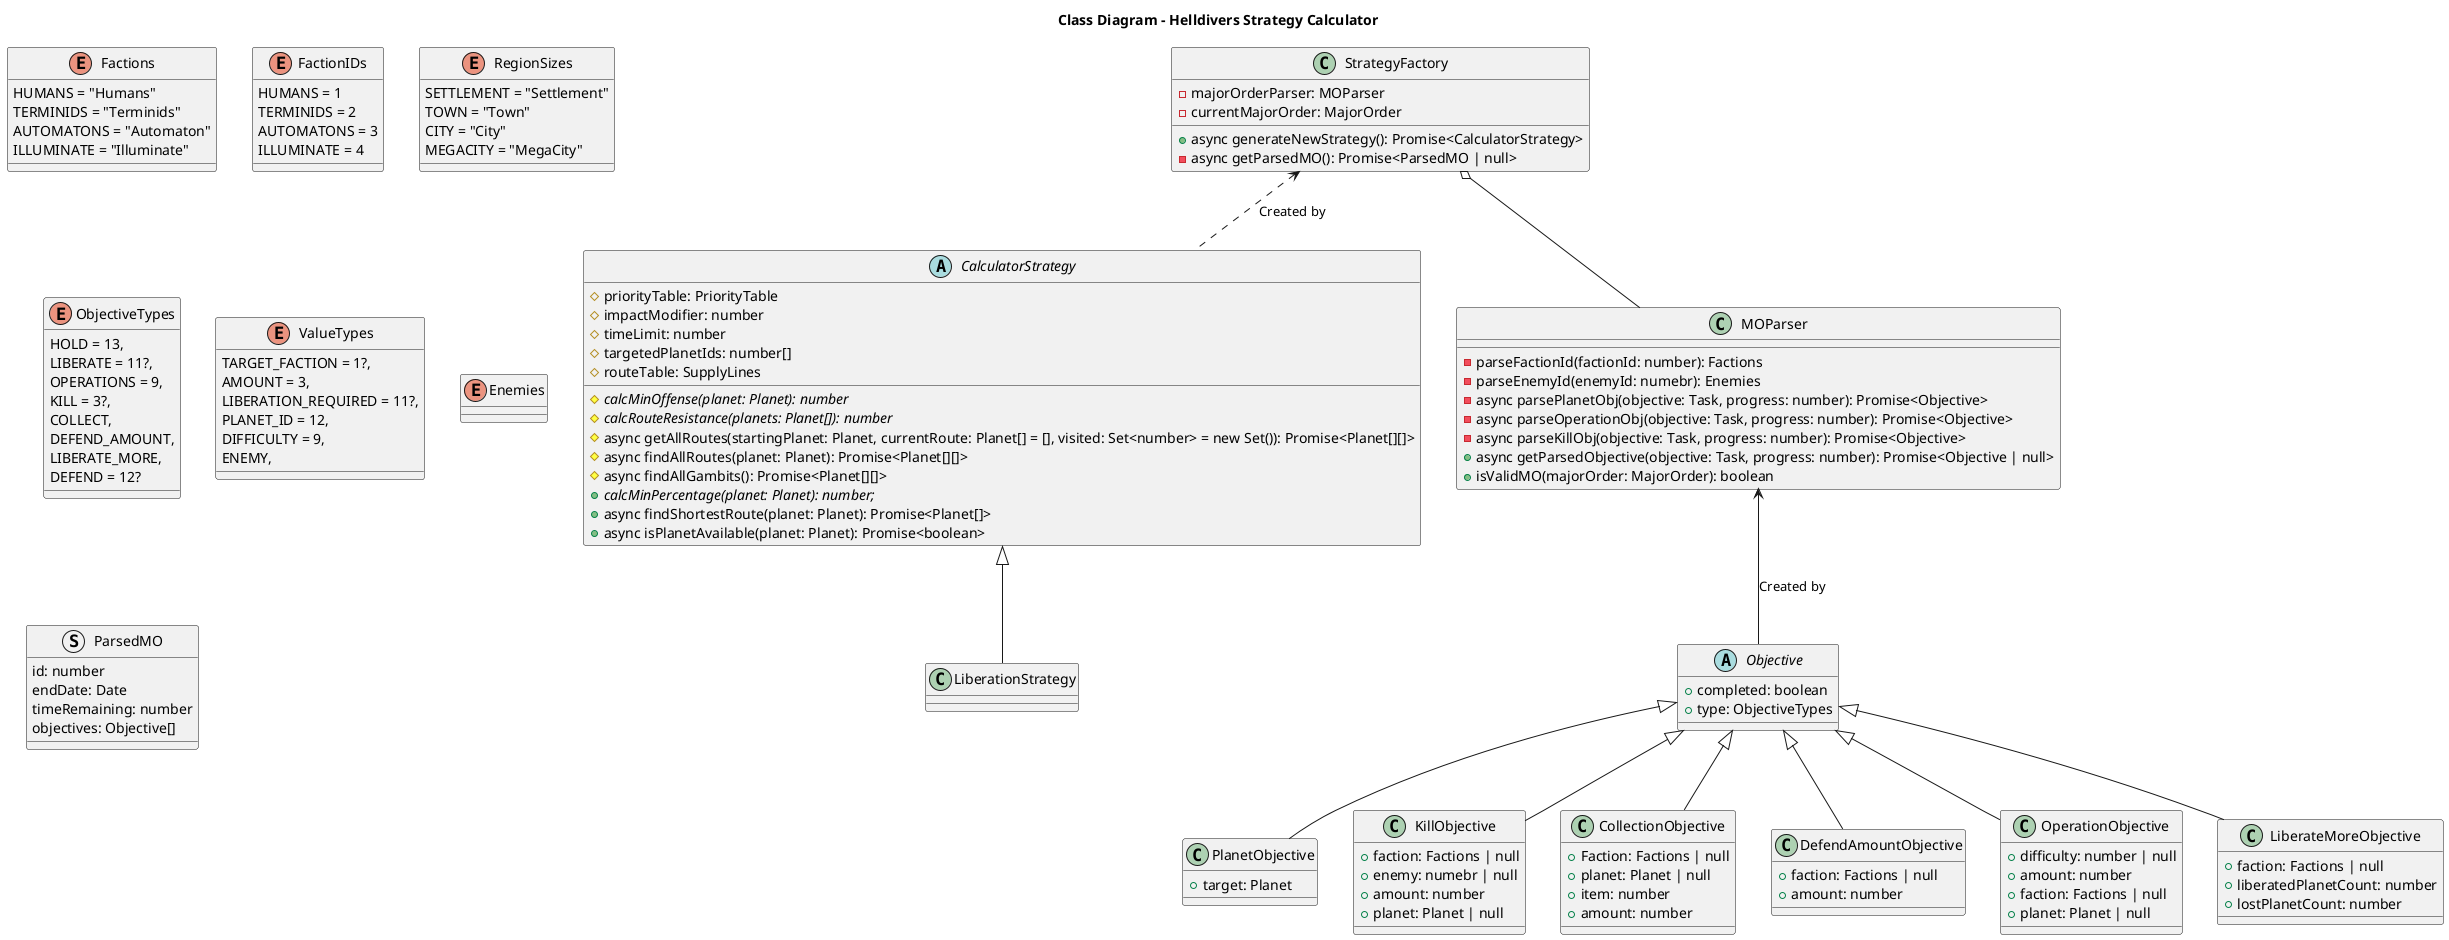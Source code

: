 @startuml HelldiversStrategyCalculator
title Class Diagram - Helldivers Strategy Calculator

abstract class CalculatorStrategy {
    # priorityTable: PriorityTable
    # impactModifier: number
    # timeLimit: number
    # targetedPlanetIds: number[]
    # routeTable: SupplyLines

    # {abstract} calcMinOffense(planet: Planet): number
    # {abstract} calcRouteResistance(planets: Planet[]): number
    # async getAllRoutes(startingPlanet: Planet, currentRoute: Planet[] = [], visited: Set<number> = new Set()): Promise<Planet[][]>
    # async findAllRoutes(planet: Planet): Promise<Planet[][]>
    # async findAllGambits(): Promise<Planet[][]>
    + {abstract} calcMinPercentage(planet: Planet): number;
    + async findShortestRoute(planet: Planet): Promise<Planet[]>
    + async isPlanetAvailable(planet: Planet): Promise<boolean>
}

class LiberationStrategy extends CalculatorStrategy {

}

class MOParser {
    - parseFactionId(factionId: number): Factions
    - parseEnemyId(enemyId: numebr): Enemies
    - async parsePlanetObj(objective: Task, progress: number): Promise<Objective>
    - async parseOperationObj(objective: Task, progress: number): Promise<Objective>
    - async parseKillObj(objective: Task, progress: number): Promise<Objective>
    + async getParsedObjective(objective: Task, progress: number): Promise<Objective | null>
    + isValidMO(majorOrder: MajorOrder): boolean
}

class StrategyFactory {
    - majorOrderParser: MOParser
    - currentMajorOrder: MajorOrder

    + async generateNewStrategy(): Promise<CalculatorStrategy>
    - async getParsedMO(): Promise<ParsedMO | null>

}

abstract class Objective {
    + completed: boolean
    + type: ObjectiveTypes
}

class PlanetObjective extends Objective {
    + target: Planet
}

class KillObjective extends Objective {
    + faction: Factions | null
    + enemy: numebr | null
    + amount: number
    + planet: Planet | null
}

class CollectionObjective extends Objective {
    + Faction: Factions | null
    + planet: Planet | null
    + item: number
    + amount: number
}

class DefendAmountObjective extends Objective {
    + faction: Factions | null
    + amount: number
}

class OperationObjective extends Objective {
    + difficulty: number | null
    + amount: number
    + faction: Factions | null
    + planet: Planet | null
}

class LiberateMoreObjective extends Objective {
    + faction: Factions | null
    + liberatedPlanetCount: number
    + lostPlanetCount: number
}

enum Factions {
    HUMANS = "Humans"
    TERMINIDS = "Terminids"
    AUTOMATONS = "Automaton"
    ILLUMINATE = "Illuminate"
}

enum FactionIDs {
    HUMANS = 1
    TERMINIDS = 2
    AUTOMATONS = 3
    ILLUMINATE = 4
}

enum RegionSizes {
    SETTLEMENT = "Settlement"
    TOWN = "Town"
    CITY = "City"
    MEGACITY = "MegaCity"
}

enum ObjectiveTypes {
    'TODO: Find the IDs
    HOLD = 13,
    LIBERATE = 11?,
    OPERATIONS = 9,
    KILL = 3?,
    COLLECT,
    DEFEND_AMOUNT,
    LIBERATE_MORE,
    DEFEND = 12?
}

enum ValueTypes {
    'These values need checking
    TARGET_FACTION = 1?,
    AMOUNT = 3,
    LIBERATION_REQUIRED = 11?,
    PLANET_ID = 12,
    DIFFICULTY = 9,
    ENEMY,
}

enum Enemies {
    'Empty for now
}

struct ParsedMO {
    id: number
    endDate: Date
    timeRemaining: number
    objectives: Objective[]
}

'Relations
StrategyFactory o-- MOParser
MOParser <-- Objective : Created by
StrategyFactory <.. CalculatorStrategy : Created by